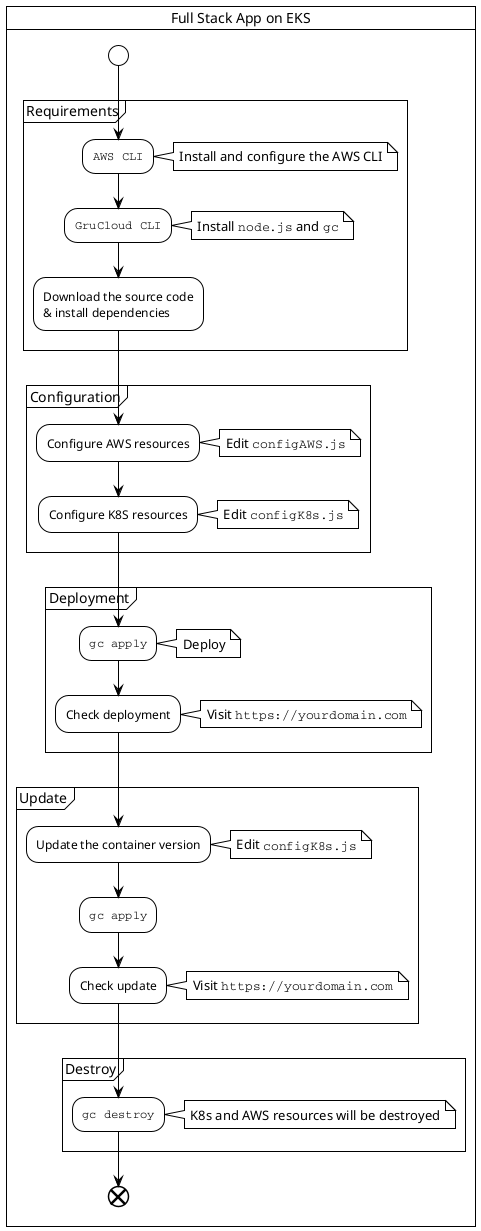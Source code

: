 @startuml eks-lean-workflow
!theme plain

card "Full Stack App on EKS" {
start
partition "Requirements" {
:""AWS CLI"";
note right
Install and configure the AWS CLI
end note
:""GruCloud CLI"";
note right
Install ""node.js"" and ""gc""
end note
:Download the source code
& install dependencies;
}

partition "Configuration" {

:Configure AWS resources;
note right
Edit ""configAWS.js""
end note

:Configure K8S resources;
note right
Edit ""configK8s.js""
end note
}

partition "Deployment" {
:""gc apply"";
note right
Deploy
end note
:Check deployment;
note right
Visit ""https://yourdomain.com""
end note
}

partition "Update" {
:Update the container version;
note right
Edit ""configK8s.js""
end note
:""gc apply"";
:Check update;
note right
Visit ""https://yourdomain.com""
end note
}

partition "Destroy" {
:""gc destroy"";
note right
K8s and AWS resources will be destroyed
end note
}
end
}

@enduml